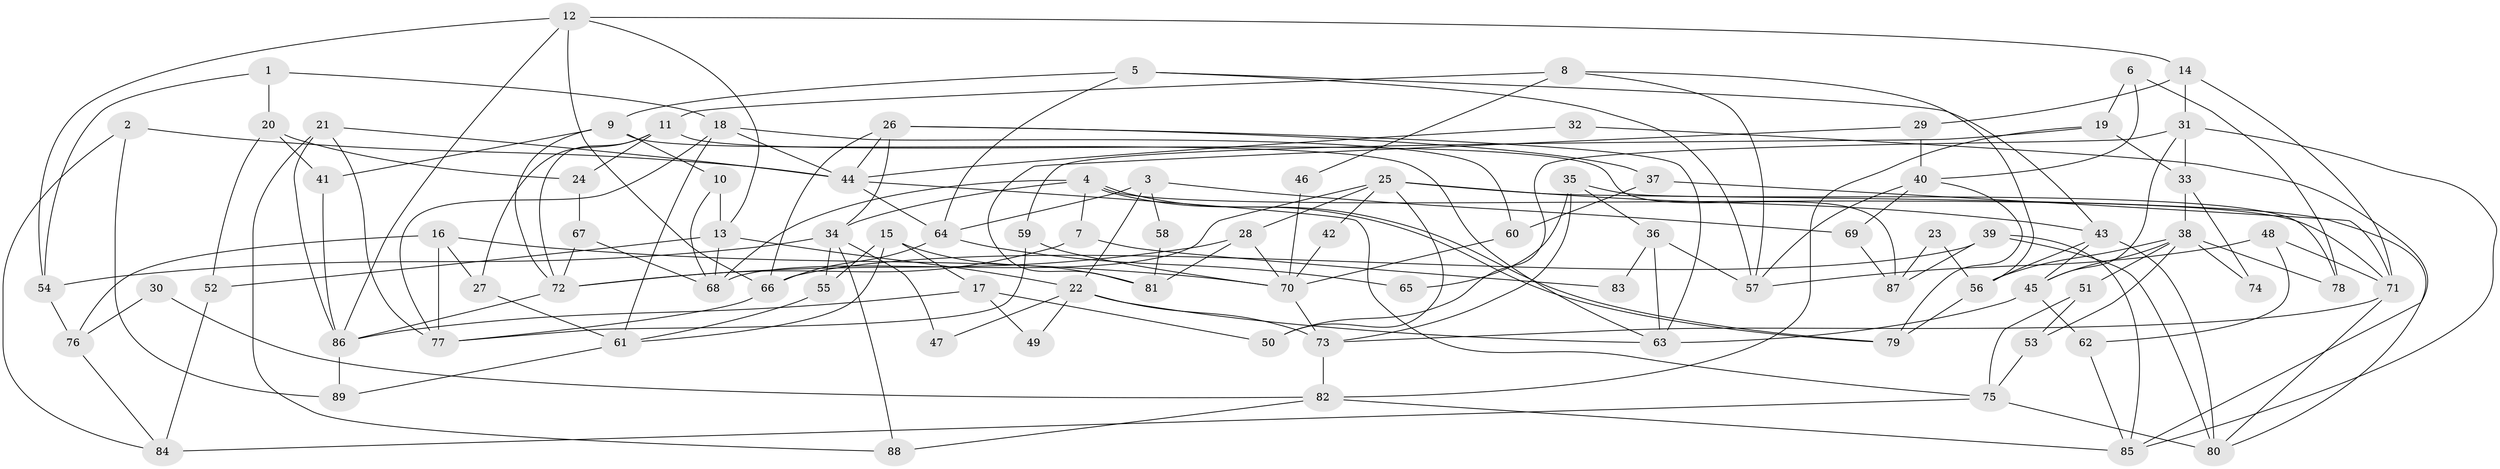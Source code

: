 // coarse degree distribution, {3: 0.14285714285714285, 5: 0.125, 9: 0.017857142857142856, 4: 0.10714285714285714, 7: 0.10714285714285714, 6: 0.21428571428571427, 8: 0.10714285714285714, 2: 0.16071428571428573, 10: 0.017857142857142856}
// Generated by graph-tools (version 1.1) at 2025/42/03/06/25 10:42:01]
// undirected, 89 vertices, 178 edges
graph export_dot {
graph [start="1"]
  node [color=gray90,style=filled];
  1;
  2;
  3;
  4;
  5;
  6;
  7;
  8;
  9;
  10;
  11;
  12;
  13;
  14;
  15;
  16;
  17;
  18;
  19;
  20;
  21;
  22;
  23;
  24;
  25;
  26;
  27;
  28;
  29;
  30;
  31;
  32;
  33;
  34;
  35;
  36;
  37;
  38;
  39;
  40;
  41;
  42;
  43;
  44;
  45;
  46;
  47;
  48;
  49;
  50;
  51;
  52;
  53;
  54;
  55;
  56;
  57;
  58;
  59;
  60;
  61;
  62;
  63;
  64;
  65;
  66;
  67;
  68;
  69;
  70;
  71;
  72;
  73;
  74;
  75;
  76;
  77;
  78;
  79;
  80;
  81;
  82;
  83;
  84;
  85;
  86;
  87;
  88;
  89;
  1 -- 18;
  1 -- 54;
  1 -- 20;
  2 -- 84;
  2 -- 44;
  2 -- 89;
  3 -- 64;
  3 -- 22;
  3 -- 58;
  3 -- 69;
  4 -- 68;
  4 -- 79;
  4 -- 79;
  4 -- 7;
  4 -- 34;
  4 -- 71;
  5 -- 43;
  5 -- 64;
  5 -- 9;
  5 -- 57;
  6 -- 40;
  6 -- 19;
  6 -- 78;
  7 -- 72;
  7 -- 83;
  8 -- 56;
  8 -- 57;
  8 -- 11;
  8 -- 46;
  9 -- 63;
  9 -- 10;
  9 -- 41;
  9 -- 72;
  10 -- 68;
  10 -- 13;
  11 -- 72;
  11 -- 24;
  11 -- 27;
  11 -- 87;
  12 -- 66;
  12 -- 13;
  12 -- 14;
  12 -- 54;
  12 -- 86;
  13 -- 68;
  13 -- 22;
  13 -- 52;
  14 -- 71;
  14 -- 29;
  14 -- 31;
  15 -- 55;
  15 -- 61;
  15 -- 17;
  15 -- 81;
  16 -- 27;
  16 -- 70;
  16 -- 76;
  16 -- 77;
  17 -- 50;
  17 -- 49;
  17 -- 86;
  18 -- 60;
  18 -- 77;
  18 -- 44;
  18 -- 61;
  19 -- 82;
  19 -- 59;
  19 -- 33;
  20 -- 41;
  20 -- 24;
  20 -- 52;
  21 -- 86;
  21 -- 88;
  21 -- 44;
  21 -- 77;
  22 -- 73;
  22 -- 47;
  22 -- 49;
  22 -- 63;
  23 -- 56;
  23 -- 87;
  24 -- 67;
  25 -- 80;
  25 -- 43;
  25 -- 28;
  25 -- 42;
  25 -- 50;
  25 -- 68;
  26 -- 44;
  26 -- 34;
  26 -- 37;
  26 -- 63;
  26 -- 66;
  27 -- 61;
  28 -- 72;
  28 -- 70;
  28 -- 81;
  29 -- 81;
  29 -- 40;
  30 -- 76;
  30 -- 82;
  31 -- 45;
  31 -- 33;
  31 -- 50;
  31 -- 85;
  32 -- 44;
  32 -- 85;
  33 -- 38;
  33 -- 74;
  34 -- 54;
  34 -- 47;
  34 -- 55;
  34 -- 88;
  35 -- 78;
  35 -- 36;
  35 -- 65;
  35 -- 73;
  36 -- 57;
  36 -- 63;
  36 -- 83;
  37 -- 71;
  37 -- 60;
  38 -- 45;
  38 -- 51;
  38 -- 53;
  38 -- 56;
  38 -- 74;
  38 -- 78;
  39 -- 85;
  39 -- 66;
  39 -- 80;
  39 -- 87;
  40 -- 69;
  40 -- 57;
  40 -- 79;
  41 -- 86;
  42 -- 70;
  43 -- 56;
  43 -- 80;
  43 -- 45;
  44 -- 64;
  44 -- 75;
  45 -- 63;
  45 -- 62;
  46 -- 70;
  48 -- 57;
  48 -- 71;
  48 -- 62;
  51 -- 53;
  51 -- 75;
  52 -- 84;
  53 -- 75;
  54 -- 76;
  55 -- 61;
  56 -- 79;
  58 -- 81;
  59 -- 70;
  59 -- 77;
  60 -- 70;
  61 -- 89;
  62 -- 85;
  64 -- 66;
  64 -- 65;
  66 -- 77;
  67 -- 72;
  67 -- 68;
  69 -- 87;
  70 -- 73;
  71 -- 80;
  71 -- 73;
  72 -- 86;
  73 -- 82;
  75 -- 80;
  75 -- 84;
  76 -- 84;
  82 -- 85;
  82 -- 88;
  86 -- 89;
}
